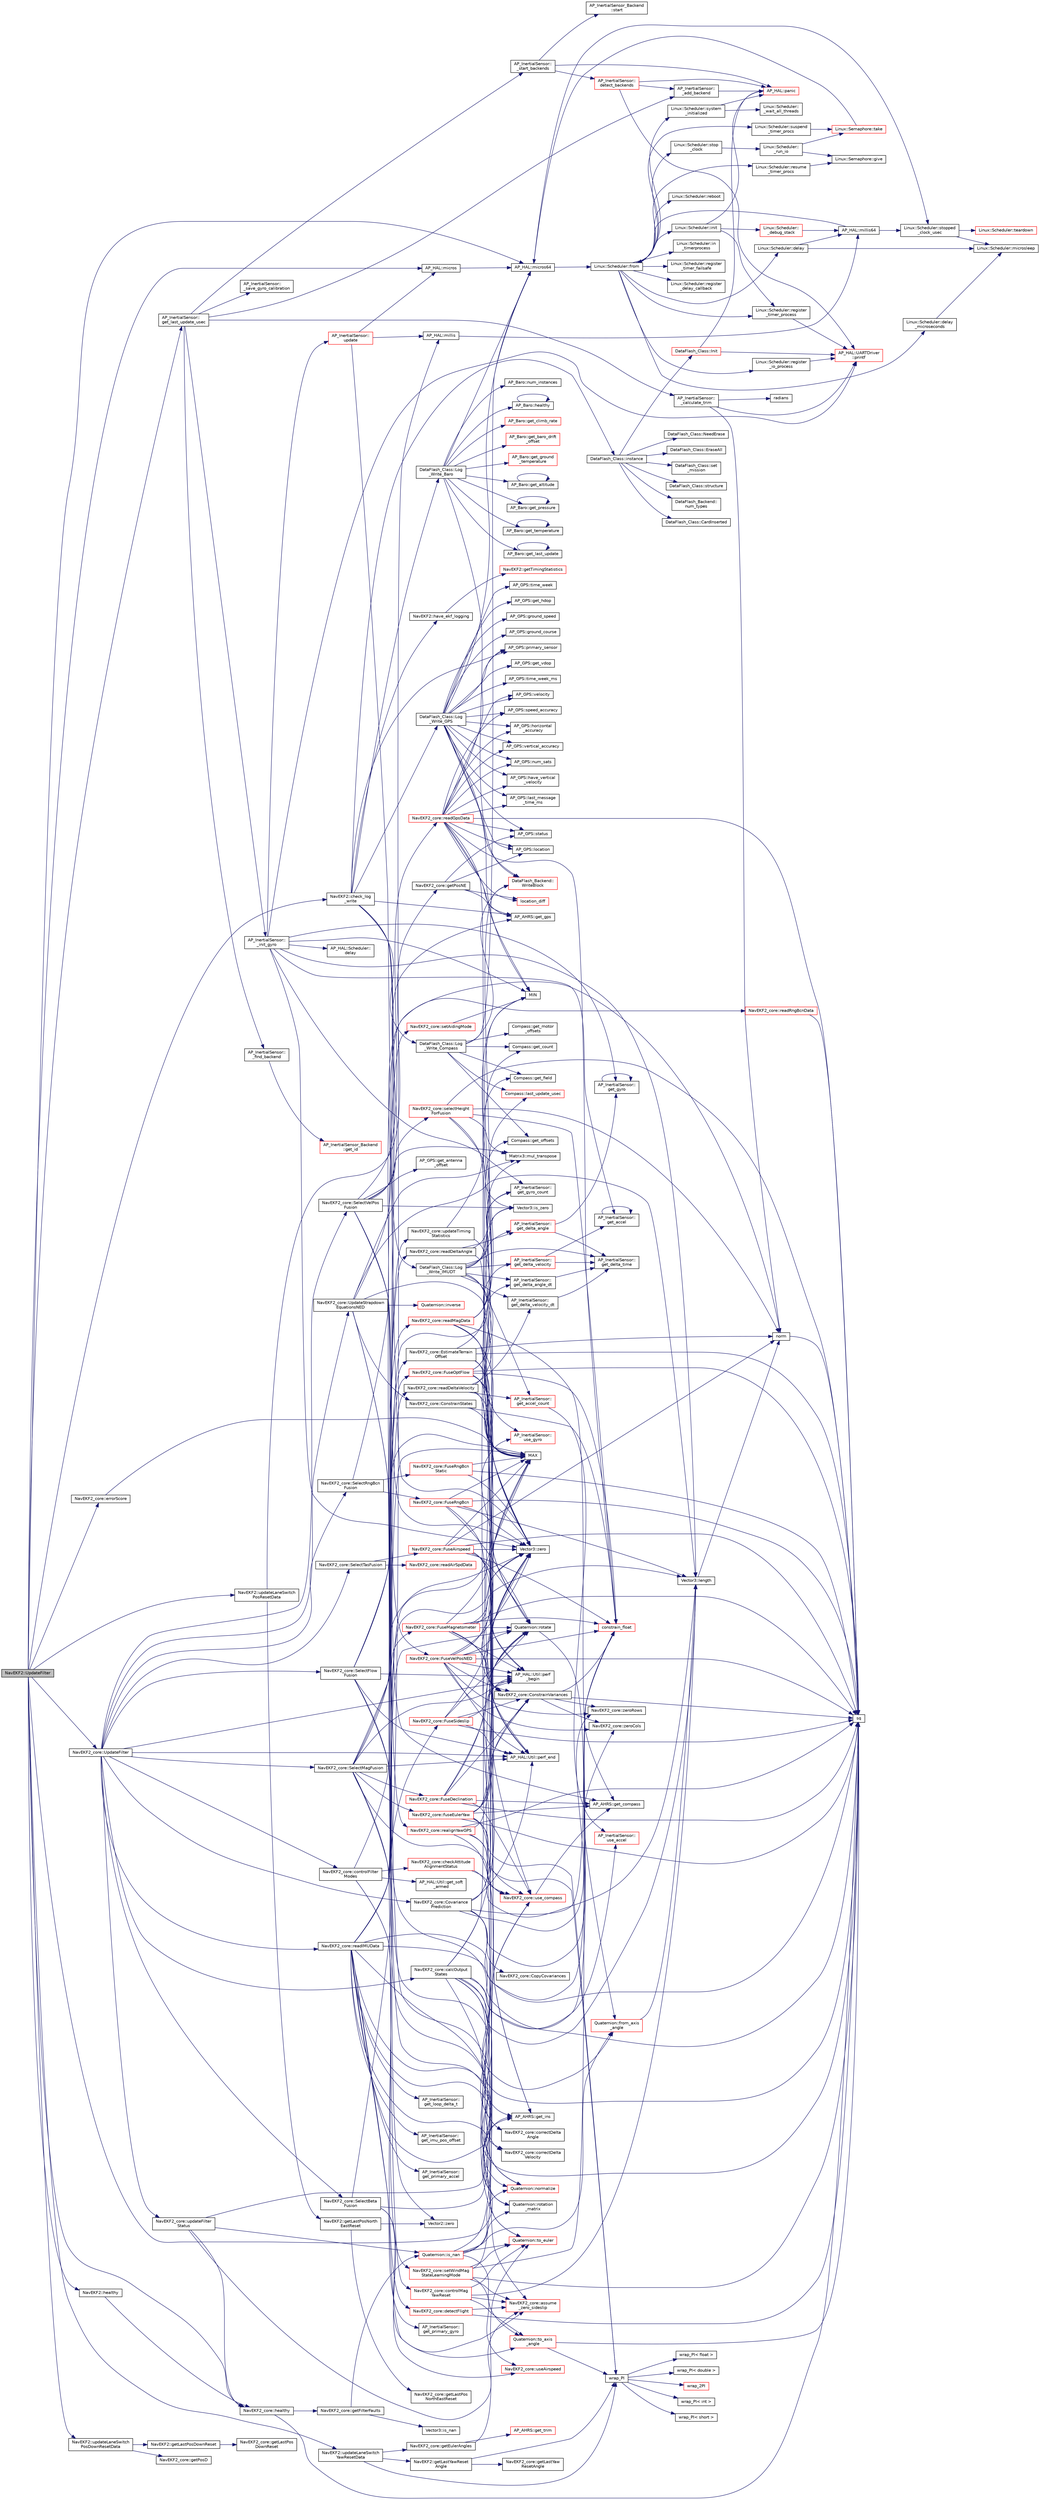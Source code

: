 digraph "NavEKF2::UpdateFilter"
{
 // INTERACTIVE_SVG=YES
  edge [fontname="Helvetica",fontsize="10",labelfontname="Helvetica",labelfontsize="10"];
  node [fontname="Helvetica",fontsize="10",shape=record];
  rankdir="LR";
  Node1 [label="NavEKF2::UpdateFilter",height=0.2,width=0.4,color="black", fillcolor="grey75", style="filled", fontcolor="black"];
  Node1 -> Node2 [color="midnightblue",fontsize="10",style="solid",fontname="Helvetica"];
  Node2 [label="AP_HAL::micros64",height=0.2,width=0.4,color="black", fillcolor="white", style="filled",URL="$namespaceAP__HAL.html#a7aa0ce7625c9680e30ff4a99940907a5"];
  Node2 -> Node3 [color="midnightblue",fontsize="10",style="solid",fontname="Helvetica"];
  Node3 [label="Linux::Scheduler::from",height=0.2,width=0.4,color="black", fillcolor="white", style="filled",URL="$classLinux_1_1Scheduler.html#a53ecaae0fdc72f85bd57c4b0cff93653"];
  Node3 -> Node4 [color="midnightblue",fontsize="10",style="solid",fontname="Helvetica"];
  Node4 [label="Linux::Scheduler::init",height=0.2,width=0.4,color="black", fillcolor="white", style="filled",URL="$classLinux_1_1Scheduler.html#a3d77c332e051c28c83fb07757e7100bd"];
  Node4 -> Node5 [color="midnightblue",fontsize="10",style="solid",fontname="Helvetica"];
  Node5 [label="AP_HAL::panic",height=0.2,width=0.4,color="red", fillcolor="white", style="filled",URL="$namespaceAP__HAL.html#a71832f03d849a0c088f04fc98d3c8143"];
  Node4 -> Node6 [color="midnightblue",fontsize="10",style="solid",fontname="Helvetica"];
  Node6 [label="Linux::Scheduler::register\l_timer_process",height=0.2,width=0.4,color="black", fillcolor="white", style="filled",URL="$classLinux_1_1Scheduler.html#a02a34a123dfebaf360f7010745e1e646"];
  Node6 -> Node7 [color="midnightblue",fontsize="10",style="solid",fontname="Helvetica"];
  Node7 [label="AP_HAL::UARTDriver\l::printf",height=0.2,width=0.4,color="red", fillcolor="white", style="filled",URL="$classAP__HAL_1_1UARTDriver.html#a6ceedc792594e59fc7d80b39a435f027"];
  Node4 -> Node8 [color="midnightblue",fontsize="10",style="solid",fontname="Helvetica"];
  Node8 [label="Linux::Scheduler::\l_debug_stack",height=0.2,width=0.4,color="red", fillcolor="white", style="filled",URL="$classLinux_1_1Scheduler.html#a163eb7b285c95b1b1d036fc61d723910"];
  Node8 -> Node9 [color="midnightblue",fontsize="10",style="solid",fontname="Helvetica"];
  Node9 [label="AP_HAL::millis64",height=0.2,width=0.4,color="black", fillcolor="white", style="filled",URL="$namespaceAP__HAL.html#a59336c5fceaf28a76d1df1581a87a25d"];
  Node9 -> Node3 [color="midnightblue",fontsize="10",style="solid",fontname="Helvetica"];
  Node9 -> Node10 [color="midnightblue",fontsize="10",style="solid",fontname="Helvetica"];
  Node10 [label="Linux::Scheduler::stopped\l_clock_usec",height=0.2,width=0.4,color="black", fillcolor="white", style="filled",URL="$classLinux_1_1Scheduler.html#a682b4c34f330f66db5ab4aa5d96e13f9"];
  Node10 -> Node11 [color="midnightblue",fontsize="10",style="solid",fontname="Helvetica"];
  Node11 [label="Linux::Scheduler::microsleep",height=0.2,width=0.4,color="black", fillcolor="white", style="filled",URL="$classLinux_1_1Scheduler.html#a647872aff158b510c56862f51f951538"];
  Node10 -> Node12 [color="midnightblue",fontsize="10",style="solid",fontname="Helvetica"];
  Node12 [label="Linux::Scheduler::teardown",height=0.2,width=0.4,color="red", fillcolor="white", style="filled",URL="$classLinux_1_1Scheduler.html#ab373a83d818679432520ea881044b2a7"];
  Node3 -> Node13 [color="midnightblue",fontsize="10",style="solid",fontname="Helvetica"];
  Node13 [label="Linux::Scheduler::delay",height=0.2,width=0.4,color="black", fillcolor="white", style="filled",URL="$classLinux_1_1Scheduler.html#a14f3239ecbb9889823b20dc9de655c2f"];
  Node13 -> Node9 [color="midnightblue",fontsize="10",style="solid",fontname="Helvetica"];
  Node13 -> Node11 [color="midnightblue",fontsize="10",style="solid",fontname="Helvetica"];
  Node3 -> Node14 [color="midnightblue",fontsize="10",style="solid",fontname="Helvetica"];
  Node14 [label="Linux::Scheduler::delay\l_microseconds",height=0.2,width=0.4,color="black", fillcolor="white", style="filled",URL="$classLinux_1_1Scheduler.html#a4cffd5bcba0175bf49c7aa75ff3bf09a"];
  Node14 -> Node11 [color="midnightblue",fontsize="10",style="solid",fontname="Helvetica"];
  Node3 -> Node15 [color="midnightblue",fontsize="10",style="solid",fontname="Helvetica"];
  Node15 [label="Linux::Scheduler::register\l_delay_callback",height=0.2,width=0.4,color="black", fillcolor="white", style="filled",URL="$classLinux_1_1Scheduler.html#a5cb50b637d5fd3e5f9220bc23db0fb3f"];
  Node3 -> Node6 [color="midnightblue",fontsize="10",style="solid",fontname="Helvetica"];
  Node3 -> Node16 [color="midnightblue",fontsize="10",style="solid",fontname="Helvetica"];
  Node16 [label="Linux::Scheduler::register\l_io_process",height=0.2,width=0.4,color="black", fillcolor="white", style="filled",URL="$classLinux_1_1Scheduler.html#aa2be97cb8686d72cc322fb38f69a940c"];
  Node16 -> Node7 [color="midnightblue",fontsize="10",style="solid",fontname="Helvetica"];
  Node3 -> Node17 [color="midnightblue",fontsize="10",style="solid",fontname="Helvetica"];
  Node17 [label="Linux::Scheduler::suspend\l_timer_procs",height=0.2,width=0.4,color="black", fillcolor="white", style="filled",URL="$classLinux_1_1Scheduler.html#abba967d02c28cb0b16a7cebbff9bc6d6"];
  Node17 -> Node18 [color="midnightblue",fontsize="10",style="solid",fontname="Helvetica"];
  Node18 [label="Linux::Semaphore::take",height=0.2,width=0.4,color="red", fillcolor="white", style="filled",URL="$classLinux_1_1Semaphore.html#afc4c8706abb7e68aa4001ea372dc614e"];
  Node18 -> Node2 [color="midnightblue",fontsize="10",style="solid",fontname="Helvetica"];
  Node3 -> Node19 [color="midnightblue",fontsize="10",style="solid",fontname="Helvetica"];
  Node19 [label="Linux::Scheduler::resume\l_timer_procs",height=0.2,width=0.4,color="black", fillcolor="white", style="filled",URL="$classLinux_1_1Scheduler.html#aee4e701b92cb4721c4de1bfcdcded70c"];
  Node19 -> Node20 [color="midnightblue",fontsize="10",style="solid",fontname="Helvetica"];
  Node20 [label="Linux::Semaphore::give",height=0.2,width=0.4,color="black", fillcolor="white", style="filled",URL="$classLinux_1_1Semaphore.html#a216f91636f64b57b59d43ef64af91624"];
  Node3 -> Node21 [color="midnightblue",fontsize="10",style="solid",fontname="Helvetica"];
  Node21 [label="Linux::Scheduler::in\l_timerprocess",height=0.2,width=0.4,color="black", fillcolor="white", style="filled",URL="$classLinux_1_1Scheduler.html#af23753e7c6bfa97553db215a64235455"];
  Node3 -> Node22 [color="midnightblue",fontsize="10",style="solid",fontname="Helvetica"];
  Node22 [label="Linux::Scheduler::register\l_timer_failsafe",height=0.2,width=0.4,color="black", fillcolor="white", style="filled",URL="$classLinux_1_1Scheduler.html#ac193459e3575c7a0588fdc72250c2044"];
  Node3 -> Node23 [color="midnightblue",fontsize="10",style="solid",fontname="Helvetica"];
  Node23 [label="Linux::Scheduler::system\l_initialized",height=0.2,width=0.4,color="black", fillcolor="white", style="filled",URL="$classLinux_1_1Scheduler.html#ad6070a7ee637adf5101b1e6b6efbf8f6"];
  Node23 -> Node5 [color="midnightblue",fontsize="10",style="solid",fontname="Helvetica"];
  Node23 -> Node24 [color="midnightblue",fontsize="10",style="solid",fontname="Helvetica"];
  Node24 [label="Linux::Scheduler::\l_wait_all_threads",height=0.2,width=0.4,color="black", fillcolor="white", style="filled",URL="$classLinux_1_1Scheduler.html#ac52c8da3f1f4fd79c50bd64379daf399"];
  Node3 -> Node25 [color="midnightblue",fontsize="10",style="solid",fontname="Helvetica"];
  Node25 [label="Linux::Scheduler::reboot",height=0.2,width=0.4,color="black", fillcolor="white", style="filled",URL="$classLinux_1_1Scheduler.html#ae72cfa66c849ffd882ef518c35c71e69"];
  Node3 -> Node26 [color="midnightblue",fontsize="10",style="solid",fontname="Helvetica"];
  Node26 [label="Linux::Scheduler::stop\l_clock",height=0.2,width=0.4,color="black", fillcolor="white", style="filled",URL="$classLinux_1_1Scheduler.html#a392aebafcdfe9a812e4db4b7a9dcce9c"];
  Node26 -> Node27 [color="midnightblue",fontsize="10",style="solid",fontname="Helvetica"];
  Node27 [label="Linux::Scheduler::\l_run_io",height=0.2,width=0.4,color="black", fillcolor="white", style="filled",URL="$classLinux_1_1Scheduler.html#a70b024d7d0886bf47b46cc3ee310d638"];
  Node27 -> Node18 [color="midnightblue",fontsize="10",style="solid",fontname="Helvetica"];
  Node27 -> Node20 [color="midnightblue",fontsize="10",style="solid",fontname="Helvetica"];
  Node2 -> Node10 [color="midnightblue",fontsize="10",style="solid",fontname="Helvetica"];
  Node1 -> Node28 [color="midnightblue",fontsize="10",style="solid",fontname="Helvetica"];
  Node28 [label="AP_AHRS::get_ins",height=0.2,width=0.4,color="black", fillcolor="white", style="filled",URL="$classAP__AHRS.html#a14398c5d2ae68bbe1c67482a91909ad9"];
  Node1 -> Node29 [color="midnightblue",fontsize="10",style="solid",fontname="Helvetica"];
  Node29 [label="AP_HAL::micros",height=0.2,width=0.4,color="black", fillcolor="white", style="filled",URL="$namespaceAP__HAL.html#a8293355e35887733b1fd151aef08a787"];
  Node29 -> Node2 [color="midnightblue",fontsize="10",style="solid",fontname="Helvetica"];
  Node1 -> Node30 [color="midnightblue",fontsize="10",style="solid",fontname="Helvetica"];
  Node30 [label="AP_InertialSensor::\lget_last_update_usec",height=0.2,width=0.4,color="black", fillcolor="white", style="filled",URL="$classAP__InertialSensor.html#af507f66bb346acb0057a6ca4a3df7156"];
  Node30 -> Node31 [color="midnightblue",fontsize="10",style="solid",fontname="Helvetica"];
  Node31 [label="AP_InertialSensor::\l_add_backend",height=0.2,width=0.4,color="black", fillcolor="white", style="filled",URL="$classAP__InertialSensor.html#a3f4ee8162ce5427946348ca9f5f9dcb7"];
  Node31 -> Node5 [color="midnightblue",fontsize="10",style="solid",fontname="Helvetica"];
  Node30 -> Node32 [color="midnightblue",fontsize="10",style="solid",fontname="Helvetica"];
  Node32 [label="AP_InertialSensor::\l_start_backends",height=0.2,width=0.4,color="black", fillcolor="white", style="filled",URL="$classAP__InertialSensor.html#a9949b7e301b0d7a5f3e59385d2e8d97a"];
  Node32 -> Node33 [color="midnightblue",fontsize="10",style="solid",fontname="Helvetica"];
  Node33 [label="AP_InertialSensor::\ldetect_backends",height=0.2,width=0.4,color="red", fillcolor="white", style="filled",URL="$classAP__InertialSensor.html#a8967734e82a4f472c6d8ddd8db656804"];
  Node33 -> Node31 [color="midnightblue",fontsize="10",style="solid",fontname="Helvetica"];
  Node33 -> Node7 [color="midnightblue",fontsize="10",style="solid",fontname="Helvetica"];
  Node33 -> Node5 [color="midnightblue",fontsize="10",style="solid",fontname="Helvetica"];
  Node32 -> Node34 [color="midnightblue",fontsize="10",style="solid",fontname="Helvetica"];
  Node34 [label="AP_InertialSensor_Backend\l::start",height=0.2,width=0.4,color="black", fillcolor="white", style="filled",URL="$classAP__InertialSensor__Backend.html#a359c6b8d74c13e735210d3602d793215"];
  Node32 -> Node5 [color="midnightblue",fontsize="10",style="solid",fontname="Helvetica"];
  Node30 -> Node35 [color="midnightblue",fontsize="10",style="solid",fontname="Helvetica"];
  Node35 [label="AP_InertialSensor::\l_find_backend",height=0.2,width=0.4,color="black", fillcolor="white", style="filled",URL="$classAP__InertialSensor.html#a3fc473466ffcccef319c4c5e56cd1f9d"];
  Node35 -> Node36 [color="midnightblue",fontsize="10",style="solid",fontname="Helvetica"];
  Node36 [label="AP_InertialSensor_Backend\l::get_id",height=0.2,width=0.4,color="red", fillcolor="white", style="filled",URL="$classAP__InertialSensor__Backend.html#a1dd2f00f7de722d128c9afaf0ae62644"];
  Node30 -> Node37 [color="midnightblue",fontsize="10",style="solid",fontname="Helvetica"];
  Node37 [label="AP_InertialSensor::\l_init_gyro",height=0.2,width=0.4,color="black", fillcolor="white", style="filled",URL="$classAP__InertialSensor.html#a8744303832541bef0025d9698468938c"];
  Node37 -> Node38 [color="midnightblue",fontsize="10",style="solid",fontname="Helvetica"];
  Node38 [label="MIN",height=0.2,width=0.4,color="black", fillcolor="white", style="filled",URL="$AP__Math_8h.html#a6b187a3fa1e9f663e89175e7e8e213d6"];
  Node37 -> Node39 [color="midnightblue",fontsize="10",style="solid",fontname="Helvetica"];
  Node39 [label="AP_InertialSensor::\lget_gyro_count",height=0.2,width=0.4,color="black", fillcolor="white", style="filled",URL="$classAP__InertialSensor.html#aef7fac4fe6ae817ed325f9e35735e94d"];
  Node37 -> Node7 [color="midnightblue",fontsize="10",style="solid",fontname="Helvetica"];
  Node37 -> Node40 [color="midnightblue",fontsize="10",style="solid",fontname="Helvetica"];
  Node40 [label="Vector3::zero",height=0.2,width=0.4,color="black", fillcolor="white", style="filled",URL="$classVector3.html#adf1769d5ee5df2f8585df2f540fa5efe"];
  Node37 -> Node41 [color="midnightblue",fontsize="10",style="solid",fontname="Helvetica"];
  Node41 [label="AP_HAL::Scheduler::\ldelay",height=0.2,width=0.4,color="black", fillcolor="white", style="filled",URL="$classAP__HAL_1_1Scheduler.html#ab3175e2e6223ccfe82f957e41cc12b26"];
  Node37 -> Node42 [color="midnightblue",fontsize="10",style="solid",fontname="Helvetica"];
  Node42 [label="AP_InertialSensor::\lupdate",height=0.2,width=0.4,color="red", fillcolor="white", style="filled",URL="$classAP__InertialSensor.html#a2ab4e9e49af5ae38f38d3818fde2b675"];
  Node42 -> Node40 [color="midnightblue",fontsize="10",style="solid",fontname="Helvetica"];
  Node42 -> Node43 [color="midnightblue",fontsize="10",style="solid",fontname="Helvetica"];
  Node43 [label="AP_HAL::millis",height=0.2,width=0.4,color="black", fillcolor="white", style="filled",URL="$namespaceAP__HAL.html#a77dffbb18891996280308e21316ec186"];
  Node43 -> Node9 [color="midnightblue",fontsize="10",style="solid",fontname="Helvetica"];
  Node42 -> Node29 [color="midnightblue",fontsize="10",style="solid",fontname="Helvetica"];
  Node37 -> Node44 [color="midnightblue",fontsize="10",style="solid",fontname="Helvetica"];
  Node44 [label="AP_InertialSensor::\lget_accel",height=0.2,width=0.4,color="black", fillcolor="white", style="filled",URL="$classAP__InertialSensor.html#a0e468eca65e425f017c8467039900573"];
  Node44 -> Node44 [color="midnightblue",fontsize="10",style="solid",fontname="Helvetica"];
  Node37 -> Node45 [color="midnightblue",fontsize="10",style="solid",fontname="Helvetica"];
  Node45 [label="AP_InertialSensor::\lget_gyro",height=0.2,width=0.4,color="black", fillcolor="white", style="filled",URL="$classAP__InertialSensor.html#a2dfdb20e8bf86d75cf1e03f0b205ad77"];
  Node45 -> Node45 [color="midnightblue",fontsize="10",style="solid",fontname="Helvetica"];
  Node37 -> Node46 [color="midnightblue",fontsize="10",style="solid",fontname="Helvetica"];
  Node46 [label="Vector3::length",height=0.2,width=0.4,color="black", fillcolor="white", style="filled",URL="$classVector3.html#ac1fd5514e368a1e1c2d13f71eda18345"];
  Node46 -> Node47 [color="midnightblue",fontsize="10",style="solid",fontname="Helvetica"];
  Node47 [label="norm",height=0.2,width=0.4,color="black", fillcolor="white", style="filled",URL="$AP__Math_8h.html#adc76d4a5e5c9ae8cb7ab17b55c40d636"];
  Node47 -> Node48 [color="midnightblue",fontsize="10",style="solid",fontname="Helvetica"];
  Node48 [label="sq",height=0.2,width=0.4,color="black", fillcolor="white", style="filled",URL="$AP__Math_8h.html#a0375e3d67fd3911cacee5c3e1408c0f2"];
  Node30 -> Node49 [color="midnightblue",fontsize="10",style="solid",fontname="Helvetica"];
  Node49 [label="AP_InertialSensor::\l_calculate_trim",height=0.2,width=0.4,color="black", fillcolor="white", style="filled",URL="$classAP__InertialSensor.html#ad85a0f7284984ab4bc7b6309ec61003f"];
  Node49 -> Node47 [color="midnightblue",fontsize="10",style="solid",fontname="Helvetica"];
  Node49 -> Node50 [color="midnightblue",fontsize="10",style="solid",fontname="Helvetica"];
  Node50 [label="radians",height=0.2,width=0.4,color="black", fillcolor="white", style="filled",URL="$AP__Math_8h.html#a75b14352ec1c95a8276af9a0813cfdc3"];
  Node49 -> Node7 [color="midnightblue",fontsize="10",style="solid",fontname="Helvetica"];
  Node30 -> Node51 [color="midnightblue",fontsize="10",style="solid",fontname="Helvetica"];
  Node51 [label="AP_InertialSensor::\l_save_gyro_calibration",height=0.2,width=0.4,color="black", fillcolor="white", style="filled",URL="$classAP__InertialSensor.html#aa5bb8e95e3d8044619c673b36815125a"];
  Node1 -> Node52 [color="midnightblue",fontsize="10",style="solid",fontname="Helvetica"];
  Node52 [label="NavEKF2_core::UpdateFilter",height=0.2,width=0.4,color="black", fillcolor="white", style="filled",URL="$classNavEKF2__core.html#a5f5c815cbd5ebba30d731f89f87726c3"];
  Node52 -> Node53 [color="midnightblue",fontsize="10",style="solid",fontname="Helvetica"];
  Node53 [label="AP_HAL::Util::perf\l_begin",height=0.2,width=0.4,color="black", fillcolor="white", style="filled",URL="$classAP__HAL_1_1Util.html#a8ee016bee7e471240be5a2c648015a1d"];
  Node52 -> Node54 [color="midnightblue",fontsize="10",style="solid",fontname="Helvetica"];
  Node54 [label="NavEKF2_core::controlFilter\lModes",height=0.2,width=0.4,color="black", fillcolor="white", style="filled",URL="$classNavEKF2__core.html#a9c41b138c335540f4cc51c4b3fff9b9f"];
  Node54 -> Node55 [color="midnightblue",fontsize="10",style="solid",fontname="Helvetica"];
  Node55 [label="AP_HAL::Util::get_soft\l_armed",height=0.2,width=0.4,color="black", fillcolor="white", style="filled",URL="$classAP__HAL_1_1Util.html#a973ee89f8eee7af3a4d2a3eb700cbf3c"];
  Node54 -> Node56 [color="midnightblue",fontsize="10",style="solid",fontname="Helvetica"];
  Node56 [label="NavEKF2_core::detectFlight",height=0.2,width=0.4,color="red", fillcolor="white", style="filled",URL="$classNavEKF2__core.html#ae898036129cee2440a0a28c625d1e553"];
  Node56 -> Node57 [color="midnightblue",fontsize="10",style="solid",fontname="Helvetica"];
  Node57 [label="NavEKF2_core::assume\l_zero_sideslip",height=0.2,width=0.4,color="red", fillcolor="white", style="filled",URL="$classNavEKF2__core.html#a993eaf726b21e866fe2ae2f9e44c54e1"];
  Node56 -> Node48 [color="midnightblue",fontsize="10",style="solid",fontname="Helvetica"];
  Node54 -> Node58 [color="midnightblue",fontsize="10",style="solid",fontname="Helvetica"];
  Node58 [label="NavEKF2_core::setWindMag\lStateLearningMode",height=0.2,width=0.4,color="red", fillcolor="white", style="filled",URL="$classNavEKF2__core.html#a3685f73d76dd71a9db53c1fbc178dd5b"];
  Node58 -> Node59 [color="midnightblue",fontsize="10",style="solid",fontname="Helvetica"];
  Node59 [label="NavEKF2_core::useAirspeed",height=0.2,width=0.4,color="red", fillcolor="white", style="filled",URL="$classNavEKF2__core.html#ae14a353d293be66d931fbbef0e72358c"];
  Node58 -> Node57 [color="midnightblue",fontsize="10",style="solid",fontname="Helvetica"];
  Node58 -> Node60 [color="midnightblue",fontsize="10",style="solid",fontname="Helvetica"];
  Node60 [label="Quaternion::to_euler",height=0.2,width=0.4,color="red", fillcolor="white", style="filled",URL="$classQuaternion.html#ab3049efa36b211699ca03ea53970f0fd"];
  Node58 -> Node48 [color="midnightblue",fontsize="10",style="solid",fontname="Helvetica"];
  Node58 -> Node61 [color="midnightblue",fontsize="10",style="solid",fontname="Helvetica"];
  Node61 [label="constrain_float",height=0.2,width=0.4,color="red", fillcolor="white", style="filled",URL="$AP__Math_8h.html#ad525609d9dba6ffa556a0fbf08a3f9b4"];
  Node58 -> Node62 [color="midnightblue",fontsize="10",style="solid",fontname="Helvetica"];
  Node62 [label="NavEKF2_core::use_compass",height=0.2,width=0.4,color="red", fillcolor="white", style="filled",URL="$classNavEKF2__core.html#abdf14c70cc51c1c489217763cc387232"];
  Node62 -> Node63 [color="midnightblue",fontsize="10",style="solid",fontname="Helvetica"];
  Node63 [label="AP_AHRS::get_compass",height=0.2,width=0.4,color="black", fillcolor="white", style="filled",URL="$classAP__AHRS.html#adf808841de62499bc8c388fc798d47f1"];
  Node54 -> Node64 [color="midnightblue",fontsize="10",style="solid",fontname="Helvetica"];
  Node64 [label="NavEKF2_core::checkAttitude\lAlignmentStatus",height=0.2,width=0.4,color="red", fillcolor="white", style="filled",URL="$classNavEKF2__core.html#aeae0381fbcdde23ea1a58f929d0aeafb"];
  Node64 -> Node46 [color="midnightblue",fontsize="10",style="solid",fontname="Helvetica"];
  Node64 -> Node62 [color="midnightblue",fontsize="10",style="solid",fontname="Helvetica"];
  Node54 -> Node65 [color="midnightblue",fontsize="10",style="solid",fontname="Helvetica"];
  Node65 [label="NavEKF2_core::setAidingMode",height=0.2,width=0.4,color="red", fillcolor="white", style="filled",URL="$classNavEKF2__core.html#a9bd042974d65cfc6b789959c980281e9"];
  Node65 -> Node38 [color="midnightblue",fontsize="10",style="solid",fontname="Helvetica"];
  Node52 -> Node66 [color="midnightblue",fontsize="10",style="solid",fontname="Helvetica"];
  Node66 [label="NavEKF2_core::readIMUData",height=0.2,width=0.4,color="black", fillcolor="white", style="filled",URL="$classNavEKF2__core.html#a1f2a0ba92a52069437a3d0a192a6e88c"];
  Node66 -> Node28 [color="midnightblue",fontsize="10",style="solid",fontname="Helvetica"];
  Node66 -> Node67 [color="midnightblue",fontsize="10",style="solid",fontname="Helvetica"];
  Node67 [label="AP_InertialSensor::\lget_loop_delta_t",height=0.2,width=0.4,color="black", fillcolor="white", style="filled",URL="$classAP__InertialSensor.html#a2f4bc45cbad98a18a4d74210bf62e9c3"];
  Node66 -> Node43 [color="midnightblue",fontsize="10",style="solid",fontname="Helvetica"];
  Node66 -> Node68 [color="midnightblue",fontsize="10",style="solid",fontname="Helvetica"];
  Node68 [label="AP_InertialSensor::\luse_accel",height=0.2,width=0.4,color="red", fillcolor="white", style="filled",URL="$classAP__InertialSensor.html#a733bdee49ff9e3f1a911874469a1a3ac"];
  Node66 -> Node69 [color="midnightblue",fontsize="10",style="solid",fontname="Helvetica"];
  Node69 [label="NavEKF2_core::readDeltaVelocity",height=0.2,width=0.4,color="black", fillcolor="white", style="filled",URL="$classNavEKF2__core.html#a711d9c1031fb5b0f9f0070b2eca6485a"];
  Node69 -> Node28 [color="midnightblue",fontsize="10",style="solid",fontname="Helvetica"];
  Node69 -> Node70 [color="midnightblue",fontsize="10",style="solid",fontname="Helvetica"];
  Node70 [label="AP_InertialSensor::\lget_accel_count",height=0.2,width=0.4,color="red", fillcolor="white", style="filled",URL="$classAP__InertialSensor.html#ac57331a5046d45016ef900726e1be2fb"];
  Node70 -> Node68 [color="midnightblue",fontsize="10",style="solid",fontname="Helvetica"];
  Node69 -> Node71 [color="midnightblue",fontsize="10",style="solid",fontname="Helvetica"];
  Node71 [label="AP_InertialSensor::\lget_delta_velocity",height=0.2,width=0.4,color="red", fillcolor="white", style="filled",URL="$classAP__InertialSensor.html#ae29959984a5cbda37ebfce599f89ef73"];
  Node71 -> Node44 [color="midnightblue",fontsize="10",style="solid",fontname="Helvetica"];
  Node71 -> Node72 [color="midnightblue",fontsize="10",style="solid",fontname="Helvetica"];
  Node72 [label="AP_InertialSensor::\lget_delta_time",height=0.2,width=0.4,color="black", fillcolor="white", style="filled",URL="$classAP__InertialSensor.html#a7091792f55b39778157617b5e38e6075"];
  Node69 -> Node73 [color="midnightblue",fontsize="10",style="solid",fontname="Helvetica"];
  Node73 [label="MAX",height=0.2,width=0.4,color="black", fillcolor="white", style="filled",URL="$AP__Math_8h.html#a5c0b5c82749ac54970b2699d3c10ee9b"];
  Node69 -> Node74 [color="midnightblue",fontsize="10",style="solid",fontname="Helvetica"];
  Node74 [label="AP_InertialSensor::\lget_delta_velocity_dt",height=0.2,width=0.4,color="black", fillcolor="white", style="filled",URL="$classAP__InertialSensor.html#ad22e8ed9b13a093d5cf3a2a420522b3b"];
  Node74 -> Node72 [color="midnightblue",fontsize="10",style="solid",fontname="Helvetica"];
  Node66 -> Node75 [color="midnightblue",fontsize="10",style="solid",fontname="Helvetica"];
  Node75 [label="AP_InertialSensor::\lget_imu_pos_offset",height=0.2,width=0.4,color="black", fillcolor="white", style="filled",URL="$classAP__InertialSensor.html#adeaa1ba1a5eae5dd36ea12966a7c0d6c"];
  Node66 -> Node76 [color="midnightblue",fontsize="10",style="solid",fontname="Helvetica"];
  Node76 [label="AP_InertialSensor::\lget_primary_accel",height=0.2,width=0.4,color="black", fillcolor="white", style="filled",URL="$classAP__InertialSensor.html#ab7e75af54a874d77240c89c6e5152a99"];
  Node66 -> Node77 [color="midnightblue",fontsize="10",style="solid",fontname="Helvetica"];
  Node77 [label="AP_InertialSensor::\luse_gyro",height=0.2,width=0.4,color="red", fillcolor="white", style="filled",URL="$classAP__InertialSensor.html#a9e282c96973585fd9d22973a751fdf03"];
  Node66 -> Node78 [color="midnightblue",fontsize="10",style="solid",fontname="Helvetica"];
  Node78 [label="NavEKF2_core::readDeltaAngle",height=0.2,width=0.4,color="black", fillcolor="white", style="filled",URL="$classNavEKF2__core.html#afe4c176eb3aacd16e009c49a3d6f3191"];
  Node78 -> Node28 [color="midnightblue",fontsize="10",style="solid",fontname="Helvetica"];
  Node78 -> Node39 [color="midnightblue",fontsize="10",style="solid",fontname="Helvetica"];
  Node78 -> Node79 [color="midnightblue",fontsize="10",style="solid",fontname="Helvetica"];
  Node79 [label="AP_InertialSensor::\lget_delta_angle",height=0.2,width=0.4,color="red", fillcolor="white", style="filled",URL="$classAP__InertialSensor.html#a3be069418436a7fc7a9f87c2b8b34730"];
  Node79 -> Node45 [color="midnightblue",fontsize="10",style="solid",fontname="Helvetica"];
  Node79 -> Node72 [color="midnightblue",fontsize="10",style="solid",fontname="Helvetica"];
  Node66 -> Node80 [color="midnightblue",fontsize="10",style="solid",fontname="Helvetica"];
  Node80 [label="AP_InertialSensor::\lget_primary_gyro",height=0.2,width=0.4,color="black", fillcolor="white", style="filled",URL="$classAP__InertialSensor.html#a7fa04e2f196b27b876d86966f64e1fed"];
  Node66 -> Node73 [color="midnightblue",fontsize="10",style="solid",fontname="Helvetica"];
  Node66 -> Node81 [color="midnightblue",fontsize="10",style="solid",fontname="Helvetica"];
  Node81 [label="AP_InertialSensor::\lget_delta_angle_dt",height=0.2,width=0.4,color="black", fillcolor="white", style="filled",URL="$classAP__InertialSensor.html#aa0f163df261837af5bfe71c3ad0cee6c"];
  Node81 -> Node72 [color="midnightblue",fontsize="10",style="solid",fontname="Helvetica"];
  Node66 -> Node82 [color="midnightblue",fontsize="10",style="solid",fontname="Helvetica"];
  Node82 [label="Quaternion::rotate",height=0.2,width=0.4,color="black", fillcolor="white", style="filled",URL="$classQuaternion.html#aad078c52b4d7e9221963199f0dd075df"];
  Node82 -> Node83 [color="midnightblue",fontsize="10",style="solid",fontname="Helvetica"];
  Node83 [label="Quaternion::from_axis\l_angle",height=0.2,width=0.4,color="red", fillcolor="white", style="filled",URL="$classQuaternion.html#a6c21fe33378aa16a33cba869ba4af5dc"];
  Node83 -> Node46 [color="midnightblue",fontsize="10",style="solid",fontname="Helvetica"];
  Node66 -> Node84 [color="midnightblue",fontsize="10",style="solid",fontname="Helvetica"];
  Node84 [label="Quaternion::normalize",height=0.2,width=0.4,color="red", fillcolor="white", style="filled",URL="$classQuaternion.html#a48e6bafb249c895ed25f29dc9170e11e"];
  Node66 -> Node85 [color="midnightblue",fontsize="10",style="solid",fontname="Helvetica"];
  Node85 [label="Quaternion::rotation\l_matrix",height=0.2,width=0.4,color="black", fillcolor="white", style="filled",URL="$classQuaternion.html#afb7132c9c69a984a40be950a17effeaa"];
  Node66 -> Node86 [color="midnightblue",fontsize="10",style="solid",fontname="Helvetica"];
  Node86 [label="Quaternion::to_axis\l_angle",height=0.2,width=0.4,color="red", fillcolor="white", style="filled",URL="$classQuaternion.html#aa4262462e1c1217fd3bd97b6421dd318"];
  Node86 -> Node48 [color="midnightblue",fontsize="10",style="solid",fontname="Helvetica"];
  Node86 -> Node87 [color="midnightblue",fontsize="10",style="solid",fontname="Helvetica"];
  Node87 [label="wrap_PI",height=0.2,width=0.4,color="black", fillcolor="white", style="filled",URL="$AP__Math_8cpp.html#a21d0562d7b23dd9f04bc30a3611cc577"];
  Node87 -> Node88 [color="midnightblue",fontsize="10",style="solid",fontname="Helvetica"];
  Node88 [label="wrap_2PI",height=0.2,width=0.4,color="red", fillcolor="white", style="filled",URL="$AP__Math_8cpp.html#aa66b7eae8d7e99247c6a2b3d2b5c7b8d"];
  Node87 -> Node89 [color="midnightblue",fontsize="10",style="solid",fontname="Helvetica"];
  Node89 [label="wrap_PI\< int \>",height=0.2,width=0.4,color="black", fillcolor="white", style="filled",URL="$AP__Math_8cpp.html#a044023fcfa899d449f5a219ca7596ca4"];
  Node87 -> Node90 [color="midnightblue",fontsize="10",style="solid",fontname="Helvetica"];
  Node90 [label="wrap_PI\< short \>",height=0.2,width=0.4,color="black", fillcolor="white", style="filled",URL="$AP__Math_8cpp.html#ad0041912c2965b653fa9cf6854e47bc8"];
  Node87 -> Node91 [color="midnightblue",fontsize="10",style="solid",fontname="Helvetica"];
  Node91 [label="wrap_PI\< float \>",height=0.2,width=0.4,color="black", fillcolor="white", style="filled",URL="$AP__Math_8cpp.html#a789e7d40c173a1fab6560d1b61609952"];
  Node87 -> Node92 [color="midnightblue",fontsize="10",style="solid",fontname="Helvetica"];
  Node92 [label="wrap_PI\< double \>",height=0.2,width=0.4,color="black", fillcolor="white", style="filled",URL="$AP__Math_8cpp.html#a66b3a8191d62a34f4d673d5c62d8d1cf"];
  Node66 -> Node61 [color="midnightblue",fontsize="10",style="solid",fontname="Helvetica"];
  Node66 -> Node40 [color="midnightblue",fontsize="10",style="solid",fontname="Helvetica"];
  Node66 -> Node93 [color="midnightblue",fontsize="10",style="solid",fontname="Helvetica"];
  Node93 [label="NavEKF2_core::updateTiming\lStatistics",height=0.2,width=0.4,color="black", fillcolor="white", style="filled",URL="$classNavEKF2__core.html#a4190337c8bcfd10a152f699d9b7d6744"];
  Node93 -> Node73 [color="midnightblue",fontsize="10",style="solid",fontname="Helvetica"];
  Node93 -> Node38 [color="midnightblue",fontsize="10",style="solid",fontname="Helvetica"];
  Node66 -> Node94 [color="midnightblue",fontsize="10",style="solid",fontname="Helvetica"];
  Node94 [label="NavEKF2_core::correctDelta\lAngle",height=0.2,width=0.4,color="black", fillcolor="white", style="filled",URL="$classNavEKF2__core.html#acf1db12c8034683f241a57d6438fb4fc"];
  Node66 -> Node95 [color="midnightblue",fontsize="10",style="solid",fontname="Helvetica"];
  Node95 [label="NavEKF2_core::correctDelta\lVelocity",height=0.2,width=0.4,color="black", fillcolor="white", style="filled",URL="$classNavEKF2__core.html#ab5c79753663b7c81655d1f11e9883dc1"];
  Node52 -> Node96 [color="midnightblue",fontsize="10",style="solid",fontname="Helvetica"];
  Node96 [label="NavEKF2_core::UpdateStrapdown\lEquationsNED",height=0.2,width=0.4,color="black", fillcolor="white", style="filled",URL="$classNavEKF2__core.html#a49184bc857f3d9c1cb07d51f54ca3f68"];
  Node96 -> Node82 [color="midnightblue",fontsize="10",style="solid",fontname="Helvetica"];
  Node96 -> Node84 [color="midnightblue",fontsize="10",style="solid",fontname="Helvetica"];
  Node96 -> Node97 [color="midnightblue",fontsize="10",style="solid",fontname="Helvetica"];
  Node97 [label="Matrix3::mul_transpose",height=0.2,width=0.4,color="black", fillcolor="white", style="filled",URL="$classMatrix3.html#a3705734aec6b67d729011cd792d7398a"];
  Node96 -> Node98 [color="midnightblue",fontsize="10",style="solid",fontname="Helvetica"];
  Node98 [label="Quaternion::inverse",height=0.2,width=0.4,color="red", fillcolor="white", style="filled",URL="$classQuaternion.html#a0df66e20ea437eb346f8852690ede6a9"];
  Node96 -> Node85 [color="midnightblue",fontsize="10",style="solid",fontname="Helvetica"];
  Node96 -> Node46 [color="midnightblue",fontsize="10",style="solid",fontname="Helvetica"];
  Node96 -> Node47 [color="midnightblue",fontsize="10",style="solid",fontname="Helvetica"];
  Node96 -> Node99 [color="midnightblue",fontsize="10",style="solid",fontname="Helvetica"];
  Node99 [label="NavEKF2_core::ConstrainStates",height=0.2,width=0.4,color="black", fillcolor="white", style="filled",URL="$classNavEKF2__core.html#aad4ed2734e815393b01f13c4cdca85fa"];
  Node99 -> Node61 [color="midnightblue",fontsize="10",style="solid",fontname="Helvetica"];
  Node99 -> Node73 [color="midnightblue",fontsize="10",style="solid",fontname="Helvetica"];
  Node52 -> Node100 [color="midnightblue",fontsize="10",style="solid",fontname="Helvetica"];
  Node100 [label="NavEKF2_core::Covariance\lPrediction",height=0.2,width=0.4,color="black", fillcolor="white", style="filled",URL="$classNavEKF2__core.html#ada033a93ea2fa56b1063cffde265a90e"];
  Node100 -> Node53 [color="midnightblue",fontsize="10",style="solid",fontname="Helvetica"];
  Node100 -> Node61 [color="midnightblue",fontsize="10",style="solid",fontname="Helvetica"];
  Node100 -> Node48 [color="midnightblue",fontsize="10",style="solid",fontname="Helvetica"];
  Node100 -> Node101 [color="midnightblue",fontsize="10",style="solid",fontname="Helvetica"];
  Node101 [label="NavEKF2_core::zeroRows",height=0.2,width=0.4,color="black", fillcolor="white", style="filled",URL="$classNavEKF2__core.html#a42ca3d8e52811f1a3460eb1963c78f05"];
  Node100 -> Node102 [color="midnightblue",fontsize="10",style="solid",fontname="Helvetica"];
  Node102 [label="NavEKF2_core::zeroCols",height=0.2,width=0.4,color="black", fillcolor="white", style="filled",URL="$classNavEKF2__core.html#a20dd1484149045a51fccc508f22dac6f"];
  Node100 -> Node103 [color="midnightblue",fontsize="10",style="solid",fontname="Helvetica"];
  Node103 [label="NavEKF2_core::CopyCovariances",height=0.2,width=0.4,color="black", fillcolor="white", style="filled",URL="$classNavEKF2__core.html#a33d235a9fe32368717d1854ab29be112"];
  Node100 -> Node104 [color="midnightblue",fontsize="10",style="solid",fontname="Helvetica"];
  Node104 [label="NavEKF2_core::ConstrainVariances",height=0.2,width=0.4,color="black", fillcolor="white", style="filled",URL="$classNavEKF2__core.html#ab07397c04c028fd31358baeadc2f22e4"];
  Node104 -> Node61 [color="midnightblue",fontsize="10",style="solid",fontname="Helvetica"];
  Node104 -> Node48 [color="midnightblue",fontsize="10",style="solid",fontname="Helvetica"];
  Node104 -> Node101 [color="midnightblue",fontsize="10",style="solid",fontname="Helvetica"];
  Node104 -> Node102 [color="midnightblue",fontsize="10",style="solid",fontname="Helvetica"];
  Node100 -> Node105 [color="midnightblue",fontsize="10",style="solid",fontname="Helvetica"];
  Node105 [label="AP_HAL::Util::perf_end",height=0.2,width=0.4,color="black", fillcolor="white", style="filled",URL="$classAP__HAL_1_1Util.html#a831bf144a4d14d413bd1c98b96dc35cb"];
  Node52 -> Node106 [color="midnightblue",fontsize="10",style="solid",fontname="Helvetica"];
  Node106 [label="NavEKF2_core::SelectMagFusion",height=0.2,width=0.4,color="black", fillcolor="white", style="filled",URL="$classNavEKF2__core.html#aa0f6cd840e93e0233f056c88ce45ef85"];
  Node106 -> Node53 [color="midnightblue",fontsize="10",style="solid",fontname="Helvetica"];
  Node106 -> Node107 [color="midnightblue",fontsize="10",style="solid",fontname="Helvetica"];
  Node107 [label="NavEKF2_core::readMagData",height=0.2,width=0.4,color="red", fillcolor="white", style="filled",URL="$classNavEKF2__core.html#abf6ac301297f486d9690d97c7a19dad8"];
  Node107 -> Node63 [color="midnightblue",fontsize="10",style="solid",fontname="Helvetica"];
  Node107 -> Node108 [color="midnightblue",fontsize="10",style="solid",fontname="Helvetica"];
  Node108 [label="Compass::get_count",height=0.2,width=0.4,color="black", fillcolor="white", style="filled",URL="$classCompass.html#a7bc9b45433e47cbd2632578388882135"];
  Node107 -> Node57 [color="midnightblue",fontsize="10",style="solid",fontname="Helvetica"];
  Node107 -> Node62 [color="midnightblue",fontsize="10",style="solid",fontname="Helvetica"];
  Node107 -> Node109 [color="midnightblue",fontsize="10",style="solid",fontname="Helvetica"];
  Node109 [label="Compass::last_update_usec",height=0.2,width=0.4,color="red", fillcolor="white", style="filled",URL="$classCompass.html#a9600516e0dbde9186d3b14b3457af013"];
  Node107 -> Node40 [color="midnightblue",fontsize="10",style="solid",fontname="Helvetica"];
  Node107 -> Node110 [color="midnightblue",fontsize="10",style="solid",fontname="Helvetica"];
  Node110 [label="Compass::get_offsets",height=0.2,width=0.4,color="black", fillcolor="white", style="filled",URL="$classCompass.html#a6ef45f63ac177793bf38270cef8228cb"];
  Node107 -> Node111 [color="midnightblue",fontsize="10",style="solid",fontname="Helvetica"];
  Node111 [label="Compass::get_field",height=0.2,width=0.4,color="black", fillcolor="white", style="filled",URL="$classCompass.html#aa1f44c7920bbd147fa2e58bfedd3c4bb",tooltip="Return the current field as a Vector3f in milligauss. "];
  Node106 -> Node62 [color="midnightblue",fontsize="10",style="solid",fontname="Helvetica"];
  Node106 -> Node112 [color="midnightblue",fontsize="10",style="solid",fontname="Helvetica"];
  Node112 [label="NavEKF2_core::controlMag\lYawReset",height=0.2,width=0.4,color="red", fillcolor="white", style="filled",URL="$classNavEKF2__core.html#a3989e564224adfa26b0e32a5a03aca10"];
  Node112 -> Node57 [color="midnightblue",fontsize="10",style="solid",fontname="Helvetica"];
  Node112 -> Node86 [color="midnightblue",fontsize="10",style="solid",fontname="Helvetica"];
  Node112 -> Node46 [color="midnightblue",fontsize="10",style="solid",fontname="Helvetica"];
  Node112 -> Node60 [color="midnightblue",fontsize="10",style="solid",fontname="Helvetica"];
  Node106 -> Node113 [color="midnightblue",fontsize="10",style="solid",fontname="Helvetica"];
  Node113 [label="NavEKF2_core::fuseEulerYaw",height=0.2,width=0.4,color="red", fillcolor="white", style="filled",URL="$classNavEKF2__core.html#a287480377dbd133d4ac1c0bc9606a7f0"];
  Node113 -> Node48 [color="midnightblue",fontsize="10",style="solid",fontname="Helvetica"];
  Node113 -> Node60 [color="midnightblue",fontsize="10",style="solid",fontname="Helvetica"];
  Node113 -> Node62 [color="midnightblue",fontsize="10",style="solid",fontname="Helvetica"];
  Node113 -> Node87 [color="midnightblue",fontsize="10",style="solid",fontname="Helvetica"];
  Node113 -> Node63 [color="midnightblue",fontsize="10",style="solid",fontname="Helvetica"];
  Node113 -> Node73 [color="midnightblue",fontsize="10",style="solid",fontname="Helvetica"];
  Node113 -> Node104 [color="midnightblue",fontsize="10",style="solid",fontname="Helvetica"];
  Node113 -> Node40 [color="midnightblue",fontsize="10",style="solid",fontname="Helvetica"];
  Node113 -> Node82 [color="midnightblue",fontsize="10",style="solid",fontname="Helvetica"];
  Node106 -> Node40 [color="midnightblue",fontsize="10",style="solid",fontname="Helvetica"];
  Node106 -> Node114 [color="midnightblue",fontsize="10",style="solid",fontname="Helvetica"];
  Node114 [label="NavEKF2_core::FuseDeclination",height=0.2,width=0.4,color="red", fillcolor="white", style="filled",URL="$classNavEKF2__core.html#a417fbe4085cdbc0335e9dbad6a0b4a9c"];
  Node114 -> Node48 [color="midnightblue",fontsize="10",style="solid",fontname="Helvetica"];
  Node114 -> Node62 [color="midnightblue",fontsize="10",style="solid",fontname="Helvetica"];
  Node114 -> Node63 [color="midnightblue",fontsize="10",style="solid",fontname="Helvetica"];
  Node114 -> Node104 [color="midnightblue",fontsize="10",style="solid",fontname="Helvetica"];
  Node114 -> Node40 [color="midnightblue",fontsize="10",style="solid",fontname="Helvetica"];
  Node114 -> Node82 [color="midnightblue",fontsize="10",style="solid",fontname="Helvetica"];
  Node106 -> Node115 [color="midnightblue",fontsize="10",style="solid",fontname="Helvetica"];
  Node115 [label="NavEKF2_core::FuseMagnetometer",height=0.2,width=0.4,color="red", fillcolor="white", style="filled",URL="$classNavEKF2__core.html#ad60cf70acfb8e6fa4fb6fca254bf79f5"];
  Node115 -> Node53 [color="midnightblue",fontsize="10",style="solid",fontname="Helvetica"];
  Node115 -> Node105 [color="midnightblue",fontsize="10",style="solid",fontname="Helvetica"];
  Node115 -> Node48 [color="midnightblue",fontsize="10",style="solid",fontname="Helvetica"];
  Node115 -> Node61 [color="midnightblue",fontsize="10",style="solid",fontname="Helvetica"];
  Node115 -> Node46 [color="midnightblue",fontsize="10",style="solid",fontname="Helvetica"];
  Node115 -> Node73 [color="midnightblue",fontsize="10",style="solid",fontname="Helvetica"];
  Node115 -> Node104 [color="midnightblue",fontsize="10",style="solid",fontname="Helvetica"];
  Node115 -> Node40 [color="midnightblue",fontsize="10",style="solid",fontname="Helvetica"];
  Node115 -> Node82 [color="midnightblue",fontsize="10",style="solid",fontname="Helvetica"];
  Node106 -> Node105 [color="midnightblue",fontsize="10",style="solid",fontname="Helvetica"];
  Node106 -> Node48 [color="midnightblue",fontsize="10",style="solid",fontname="Helvetica"];
  Node52 -> Node116 [color="midnightblue",fontsize="10",style="solid",fontname="Helvetica"];
  Node116 [label="NavEKF2_core::SelectVelPos\lFusion",height=0.2,width=0.4,color="black", fillcolor="white", style="filled",URL="$classNavEKF2__core.html#aff31047fa71772bca7ce574617ede0f6"];
  Node116 -> Node117 [color="midnightblue",fontsize="10",style="solid",fontname="Helvetica"];
  Node117 [label="NavEKF2_core::readGpsData",height=0.2,width=0.4,color="red", fillcolor="white", style="filled",URL="$classNavEKF2__core.html#ae325dba2deac733f1de41c5e7ee4f707"];
  Node117 -> Node118 [color="midnightblue",fontsize="10",style="solid",fontname="Helvetica"];
  Node118 [label="AP_AHRS::get_gps",height=0.2,width=0.4,color="black", fillcolor="white", style="filled",URL="$classAP__AHRS.html#a3316284b2bf12b8db1b4a39539799efc"];
  Node117 -> Node119 [color="midnightblue",fontsize="10",style="solid",fontname="Helvetica"];
  Node119 [label="AP_GPS::last_message\l_time_ms",height=0.2,width=0.4,color="black", fillcolor="white", style="filled",URL="$classAP__GPS.html#af701b15d8f8f1050e4acab57a867cf4b"];
  Node117 -> Node120 [color="midnightblue",fontsize="10",style="solid",fontname="Helvetica"];
  Node120 [label="AP_GPS::status",height=0.2,width=0.4,color="black", fillcolor="white", style="filled",URL="$classAP__GPS.html#a9093c8cf1d5a78ccd8677229bb314d37",tooltip="Query GPS status. "];
  Node117 -> Node73 [color="midnightblue",fontsize="10",style="solid",fontname="Helvetica"];
  Node117 -> Node121 [color="midnightblue",fontsize="10",style="solid",fontname="Helvetica"];
  Node121 [label="AP_GPS::primary_sensor",height=0.2,width=0.4,color="black", fillcolor="white", style="filled",URL="$classAP__GPS.html#a8881e12793759a81dc52755a76d0cc98"];
  Node117 -> Node122 [color="midnightblue",fontsize="10",style="solid",fontname="Helvetica"];
  Node122 [label="AP_GPS::velocity",height=0.2,width=0.4,color="black", fillcolor="white", style="filled",URL="$classAP__GPS.html#a8b36acdc5098b3f77e28ec640b438fbd"];
  Node117 -> Node61 [color="midnightblue",fontsize="10",style="solid",fontname="Helvetica"];
  Node117 -> Node123 [color="midnightblue",fontsize="10",style="solid",fontname="Helvetica"];
  Node123 [label="AP_GPS::speed_accuracy",height=0.2,width=0.4,color="black", fillcolor="white", style="filled",URL="$classAP__GPS.html#ae23d76fc05fafc83e57d0c6a620b1567"];
  Node117 -> Node38 [color="midnightblue",fontsize="10",style="solid",fontname="Helvetica"];
  Node117 -> Node124 [color="midnightblue",fontsize="10",style="solid",fontname="Helvetica"];
  Node124 [label="AP_GPS::horizontal\l_accuracy",height=0.2,width=0.4,color="black", fillcolor="white", style="filled",URL="$classAP__GPS.html#ab9667a2efe22a330232d6ba425c78364"];
  Node117 -> Node125 [color="midnightblue",fontsize="10",style="solid",fontname="Helvetica"];
  Node125 [label="AP_GPS::vertical_accuracy",height=0.2,width=0.4,color="black", fillcolor="white", style="filled",URL="$classAP__GPS.html#a8e6e1403d3e5d9856683739295a6b84f"];
  Node117 -> Node126 [color="midnightblue",fontsize="10",style="solid",fontname="Helvetica"];
  Node126 [label="AP_GPS::num_sats",height=0.2,width=0.4,color="black", fillcolor="white", style="filled",URL="$classAP__GPS.html#af74c8da8ab7394a33b0f0e64582d8648"];
  Node117 -> Node127 [color="midnightblue",fontsize="10",style="solid",fontname="Helvetica"];
  Node127 [label="AP_GPS::have_vertical\l_velocity",height=0.2,width=0.4,color="black", fillcolor="white", style="filled",URL="$classAP__GPS.html#ac7d2e0692095207a6ff19072dcac9ef6"];
  Node117 -> Node128 [color="midnightblue",fontsize="10",style="solid",fontname="Helvetica"];
  Node128 [label="AP_GPS::location",height=0.2,width=0.4,color="black", fillcolor="white", style="filled",URL="$classAP__GPS.html#a2ca8a9bad47faad1baeb09e124979022"];
  Node117 -> Node48 [color="midnightblue",fontsize="10",style="solid",fontname="Helvetica"];
  Node117 -> Node129 [color="midnightblue",fontsize="10",style="solid",fontname="Helvetica"];
  Node129 [label="location_diff",height=0.2,width=0.4,color="red", fillcolor="white", style="filled",URL="$location_8cpp.html#a527b26472ed6f2e0c141e109a0722a0a"];
  Node116 -> Node118 [color="midnightblue",fontsize="10",style="solid",fontname="Helvetica"];
  Node116 -> Node130 [color="midnightblue",fontsize="10",style="solid",fontname="Helvetica"];
  Node130 [label="AP_GPS::get_antenna\l_offset",height=0.2,width=0.4,color="black", fillcolor="white", style="filled",URL="$classAP__GPS.html#a9e04698bdd84ea31a5c9e50ca4aacaf8"];
  Node116 -> Node131 [color="midnightblue",fontsize="10",style="solid",fontname="Helvetica"];
  Node131 [label="Vector3::is_zero",height=0.2,width=0.4,color="black", fillcolor="white", style="filled",URL="$classVector3.html#a0a3015b68acc33e5ca34bbe122d7fc66"];
  Node116 -> Node97 [color="midnightblue",fontsize="10",style="solid",fontname="Helvetica"];
  Node116 -> Node132 [color="midnightblue",fontsize="10",style="solid",fontname="Helvetica"];
  Node132 [label="NavEKF2_core::realignYawGPS",height=0.2,width=0.4,color="red", fillcolor="white", style="filled",URL="$classNavEKF2__core.html#aed15cb967c48ddec08676da95e7af668"];
  Node132 -> Node48 [color="midnightblue",fontsize="10",style="solid",fontname="Helvetica"];
  Node132 -> Node60 [color="midnightblue",fontsize="10",style="solid",fontname="Helvetica"];
  Node132 -> Node73 [color="midnightblue",fontsize="10",style="solid",fontname="Helvetica"];
  Node132 -> Node87 [color="midnightblue",fontsize="10",style="solid",fontname="Helvetica"];
  Node132 -> Node62 [color="midnightblue",fontsize="10",style="solid",fontname="Helvetica"];
  Node116 -> Node133 [color="midnightblue",fontsize="10",style="solid",fontname="Helvetica"];
  Node133 [label="NavEKF2_core::selectHeight\lForFusion",height=0.2,width=0.4,color="red", fillcolor="white", style="filled",URL="$classNavEKF2__core.html#a862c5f00d982bd111047bd3a90d537fd"];
  Node133 -> Node131 [color="midnightblue",fontsize="10",style="solid",fontname="Helvetica"];
  Node133 -> Node97 [color="midnightblue",fontsize="10",style="solid",fontname="Helvetica"];
  Node133 -> Node47 [color="midnightblue",fontsize="10",style="solid",fontname="Helvetica"];
  Node133 -> Node73 [color="midnightblue",fontsize="10",style="solid",fontname="Helvetica"];
  Node133 -> Node61 [color="midnightblue",fontsize="10",style="solid",fontname="Helvetica"];
  Node133 -> Node48 [color="midnightblue",fontsize="10",style="solid",fontname="Helvetica"];
  Node116 -> Node40 [color="midnightblue",fontsize="10",style="solid",fontname="Helvetica"];
  Node116 -> Node134 [color="midnightblue",fontsize="10",style="solid",fontname="Helvetica"];
  Node134 [label="NavEKF2_core::FuseVelPosNED",height=0.2,width=0.4,color="red", fillcolor="white", style="filled",URL="$classNavEKF2__core.html#a34f319c84f2ad95c99d96274b43cb2c5"];
  Node134 -> Node53 [color="midnightblue",fontsize="10",style="solid",fontname="Helvetica"];
  Node134 -> Node48 [color="midnightblue",fontsize="10",style="solid",fontname="Helvetica"];
  Node134 -> Node61 [color="midnightblue",fontsize="10",style="solid",fontname="Helvetica"];
  Node134 -> Node73 [color="midnightblue",fontsize="10",style="solid",fontname="Helvetica"];
  Node134 -> Node101 [color="midnightblue",fontsize="10",style="solid",fontname="Helvetica"];
  Node134 -> Node102 [color="midnightblue",fontsize="10",style="solid",fontname="Helvetica"];
  Node134 -> Node40 [color="midnightblue",fontsize="10",style="solid",fontname="Helvetica"];
  Node134 -> Node104 [color="midnightblue",fontsize="10",style="solid",fontname="Helvetica"];
  Node134 -> Node82 [color="midnightblue",fontsize="10",style="solid",fontname="Helvetica"];
  Node134 -> Node105 [color="midnightblue",fontsize="10",style="solid",fontname="Helvetica"];
  Node52 -> Node135 [color="midnightblue",fontsize="10",style="solid",fontname="Helvetica"];
  Node135 [label="NavEKF2_core::SelectRngBcn\lFusion",height=0.2,width=0.4,color="black", fillcolor="white", style="filled",URL="$classNavEKF2__core.html#ab6291637de5b93082bf301d0ca8f50a7"];
  Node135 -> Node136 [color="midnightblue",fontsize="10",style="solid",fontname="Helvetica"];
  Node136 [label="NavEKF2_core::readRngBcnData",height=0.2,width=0.4,color="red", fillcolor="white", style="filled",URL="$classNavEKF2__core.html#a920ee7822a1502f67dd48833071ab6dc"];
  Node136 -> Node48 [color="midnightblue",fontsize="10",style="solid",fontname="Helvetica"];
  Node135 -> Node137 [color="midnightblue",fontsize="10",style="solid",fontname="Helvetica"];
  Node137 [label="NavEKF2_core::FuseRngBcn",height=0.2,width=0.4,color="red", fillcolor="white", style="filled",URL="$classNavEKF2__core.html#a1b35855cbe76dcb672858b2b54cc696c"];
  Node137 -> Node48 [color="midnightblue",fontsize="10",style="solid",fontname="Helvetica"];
  Node137 -> Node73 [color="midnightblue",fontsize="10",style="solid",fontname="Helvetica"];
  Node137 -> Node46 [color="midnightblue",fontsize="10",style="solid",fontname="Helvetica"];
  Node137 -> Node104 [color="midnightblue",fontsize="10",style="solid",fontname="Helvetica"];
  Node137 -> Node40 [color="midnightblue",fontsize="10",style="solid",fontname="Helvetica"];
  Node137 -> Node82 [color="midnightblue",fontsize="10",style="solid",fontname="Helvetica"];
  Node135 -> Node138 [color="midnightblue",fontsize="10",style="solid",fontname="Helvetica"];
  Node138 [label="NavEKF2_core::FuseRngBcn\lStatic",height=0.2,width=0.4,color="red", fillcolor="white", style="filled",URL="$classNavEKF2__core.html#a6bdb3a787ab996f6a6dd91093c49ad6f"];
  Node138 -> Node48 [color="midnightblue",fontsize="10",style="solid",fontname="Helvetica"];
  Node138 -> Node73 [color="midnightblue",fontsize="10",style="solid",fontname="Helvetica"];
  Node138 -> Node40 [color="midnightblue",fontsize="10",style="solid",fontname="Helvetica"];
  Node52 -> Node139 [color="midnightblue",fontsize="10",style="solid",fontname="Helvetica"];
  Node139 [label="NavEKF2_core::SelectFlow\lFusion",height=0.2,width=0.4,color="black", fillcolor="white", style="filled",URL="$classNavEKF2__core.html#ab00f4520acc09b20a141c9a22bd73830"];
  Node139 -> Node53 [color="midnightblue",fontsize="10",style="solid",fontname="Helvetica"];
  Node139 -> Node140 [color="midnightblue",fontsize="10",style="solid",fontname="Helvetica"];
  Node140 [label="Vector2::zero",height=0.2,width=0.4,color="black", fillcolor="white", style="filled",URL="$structVector2.html#a6b537328ae913e3e7267b539e7a4af92"];
  Node139 -> Node141 [color="midnightblue",fontsize="10",style="solid",fontname="Helvetica"];
  Node141 [label="NavEKF2_core::EstimateTerrain\lOffset",height=0.2,width=0.4,color="black", fillcolor="white", style="filled",URL="$classNavEKF2__core.html#ae782dc2e1b9164d0c8e782f26b560e4f"];
  Node141 -> Node53 [color="midnightblue",fontsize="10",style="solid",fontname="Helvetica"];
  Node141 -> Node73 [color="midnightblue",fontsize="10",style="solid",fontname="Helvetica"];
  Node141 -> Node48 [color="midnightblue",fontsize="10",style="solid",fontname="Helvetica"];
  Node141 -> Node38 [color="midnightblue",fontsize="10",style="solid",fontname="Helvetica"];
  Node141 -> Node47 [color="midnightblue",fontsize="10",style="solid",fontname="Helvetica"];
  Node141 -> Node105 [color="midnightblue",fontsize="10",style="solid",fontname="Helvetica"];
  Node139 -> Node48 [color="midnightblue",fontsize="10",style="solid",fontname="Helvetica"];
  Node139 -> Node73 [color="midnightblue",fontsize="10",style="solid",fontname="Helvetica"];
  Node139 -> Node142 [color="midnightblue",fontsize="10",style="solid",fontname="Helvetica"];
  Node142 [label="NavEKF2_core::FuseOptFlow",height=0.2,width=0.4,color="red", fillcolor="white", style="filled",URL="$classNavEKF2__core.html#a72512e90d873456fdfdaa7ad3dd8f9bd"];
  Node142 -> Node73 [color="midnightblue",fontsize="10",style="solid",fontname="Helvetica"];
  Node142 -> Node48 [color="midnightblue",fontsize="10",style="solid",fontname="Helvetica"];
  Node142 -> Node61 [color="midnightblue",fontsize="10",style="solid",fontname="Helvetica"];
  Node142 -> Node131 [color="midnightblue",fontsize="10",style="solid",fontname="Helvetica"];
  Node142 -> Node97 [color="midnightblue",fontsize="10",style="solid",fontname="Helvetica"];
  Node142 -> Node104 [color="midnightblue",fontsize="10",style="solid",fontname="Helvetica"];
  Node142 -> Node40 [color="midnightblue",fontsize="10",style="solid",fontname="Helvetica"];
  Node142 -> Node82 [color="midnightblue",fontsize="10",style="solid",fontname="Helvetica"];
  Node139 -> Node105 [color="midnightblue",fontsize="10",style="solid",fontname="Helvetica"];
  Node52 -> Node143 [color="midnightblue",fontsize="10",style="solid",fontname="Helvetica"];
  Node143 [label="NavEKF2_core::SelectTasFusion",height=0.2,width=0.4,color="black", fillcolor="white", style="filled",URL="$classNavEKF2__core.html#a387322a0a89407c6293e92dd5d174e12"];
  Node143 -> Node144 [color="midnightblue",fontsize="10",style="solid",fontname="Helvetica"];
  Node144 [label="NavEKF2_core::readAirSpdData",height=0.2,width=0.4,color="red", fillcolor="white", style="filled",URL="$classNavEKF2__core.html#abcfe3d0d4e6a148df1272d14541c5be1"];
  Node143 -> Node145 [color="midnightblue",fontsize="10",style="solid",fontname="Helvetica"];
  Node145 [label="NavEKF2_core::FuseAirspeed",height=0.2,width=0.4,color="red", fillcolor="white", style="filled",URL="$classNavEKF2__core.html#abfa40c72d31a1a95e525ff1a225538ed"];
  Node145 -> Node53 [color="midnightblue",fontsize="10",style="solid",fontname="Helvetica"];
  Node145 -> Node48 [color="midnightblue",fontsize="10",style="solid",fontname="Helvetica"];
  Node145 -> Node61 [color="midnightblue",fontsize="10",style="solid",fontname="Helvetica"];
  Node145 -> Node47 [color="midnightblue",fontsize="10",style="solid",fontname="Helvetica"];
  Node145 -> Node73 [color="midnightblue",fontsize="10",style="solid",fontname="Helvetica"];
  Node145 -> Node40 [color="midnightblue",fontsize="10",style="solid",fontname="Helvetica"];
  Node145 -> Node82 [color="midnightblue",fontsize="10",style="solid",fontname="Helvetica"];
  Node145 -> Node104 [color="midnightblue",fontsize="10",style="solid",fontname="Helvetica"];
  Node145 -> Node105 [color="midnightblue",fontsize="10",style="solid",fontname="Helvetica"];
  Node52 -> Node146 [color="midnightblue",fontsize="10",style="solid",fontname="Helvetica"];
  Node146 [label="NavEKF2_core::SelectBeta\lFusion",height=0.2,width=0.4,color="black", fillcolor="white", style="filled",URL="$classNavEKF2__core.html#ab9da9e275a98ea743e617d2b906bcc74"];
  Node146 -> Node62 [color="midnightblue",fontsize="10",style="solid",fontname="Helvetica"];
  Node146 -> Node59 [color="midnightblue",fontsize="10",style="solid",fontname="Helvetica"];
  Node146 -> Node57 [color="midnightblue",fontsize="10",style="solid",fontname="Helvetica"];
  Node146 -> Node147 [color="midnightblue",fontsize="10",style="solid",fontname="Helvetica"];
  Node147 [label="NavEKF2_core::FuseSideslip",height=0.2,width=0.4,color="red", fillcolor="white", style="filled",URL="$classNavEKF2__core.html#a6093442cf5695dfe66a8fe182f163d28"];
  Node147 -> Node53 [color="midnightblue",fontsize="10",style="solid",fontname="Helvetica"];
  Node147 -> Node48 [color="midnightblue",fontsize="10",style="solid",fontname="Helvetica"];
  Node147 -> Node40 [color="midnightblue",fontsize="10",style="solid",fontname="Helvetica"];
  Node147 -> Node82 [color="midnightblue",fontsize="10",style="solid",fontname="Helvetica"];
  Node147 -> Node104 [color="midnightblue",fontsize="10",style="solid",fontname="Helvetica"];
  Node147 -> Node105 [color="midnightblue",fontsize="10",style="solid",fontname="Helvetica"];
  Node52 -> Node148 [color="midnightblue",fontsize="10",style="solid",fontname="Helvetica"];
  Node148 [label="NavEKF2_core::updateFilter\lStatus",height=0.2,width=0.4,color="black", fillcolor="white", style="filled",URL="$classNavEKF2__core.html#a35682329252e9024bb9429a5482679da"];
  Node148 -> Node57 [color="midnightblue",fontsize="10",style="solid",fontname="Helvetica"];
  Node148 -> Node149 [color="midnightblue",fontsize="10",style="solid",fontname="Helvetica"];
  Node149 [label="NavEKF2_core::healthy",height=0.2,width=0.4,color="black", fillcolor="white", style="filled",URL="$classNavEKF2__core.html#a8d067b6e795bb3781dbed07d35bf21cc"];
  Node149 -> Node150 [color="midnightblue",fontsize="10",style="solid",fontname="Helvetica"];
  Node150 [label="NavEKF2_core::getFilterFaults",height=0.2,width=0.4,color="black", fillcolor="white", style="filled",URL="$classNavEKF2__core.html#a279e8116bbf537d4c1bb9e82370898a1"];
  Node150 -> Node151 [color="midnightblue",fontsize="10",style="solid",fontname="Helvetica"];
  Node151 [label="Quaternion::is_nan",height=0.2,width=0.4,color="red", fillcolor="white", style="filled",URL="$classQuaternion.html#aa3036ce97bb5a7394a2d65edecd8f1ab"];
  Node151 -> Node85 [color="midnightblue",fontsize="10",style="solid",fontname="Helvetica"];
  Node151 -> Node86 [color="midnightblue",fontsize="10",style="solid",fontname="Helvetica"];
  Node151 -> Node83 [color="midnightblue",fontsize="10",style="solid",fontname="Helvetica"];
  Node151 -> Node82 [color="midnightblue",fontsize="10",style="solid",fontname="Helvetica"];
  Node151 -> Node60 [color="midnightblue",fontsize="10",style="solid",fontname="Helvetica"];
  Node151 -> Node84 [color="midnightblue",fontsize="10",style="solid",fontname="Helvetica"];
  Node150 -> Node152 [color="midnightblue",fontsize="10",style="solid",fontname="Helvetica"];
  Node152 [label="Vector3::is_nan",height=0.2,width=0.4,color="black", fillcolor="white", style="filled",URL="$classVector3.html#a076ee3d40e645623b54650cca5ae6df7"];
  Node149 -> Node48 [color="midnightblue",fontsize="10",style="solid",fontname="Helvetica"];
  Node148 -> Node62 [color="midnightblue",fontsize="10",style="solid",fontname="Helvetica"];
  Node148 -> Node151 [color="midnightblue",fontsize="10",style="solid",fontname="Helvetica"];
  Node52 -> Node153 [color="midnightblue",fontsize="10",style="solid",fontname="Helvetica"];
  Node153 [label="NavEKF2_core::calcOutput\lStates",height=0.2,width=0.4,color="black", fillcolor="white", style="filled",URL="$classNavEKF2__core.html#a07e176c41f3386d3f9c913d5101e86ce"];
  Node153 -> Node94 [color="midnightblue",fontsize="10",style="solid",fontname="Helvetica"];
  Node153 -> Node95 [color="midnightblue",fontsize="10",style="solid",fontname="Helvetica"];
  Node153 -> Node83 [color="midnightblue",fontsize="10",style="solid",fontname="Helvetica"];
  Node153 -> Node84 [color="midnightblue",fontsize="10",style="solid",fontname="Helvetica"];
  Node153 -> Node85 [color="midnightblue",fontsize="10",style="solid",fontname="Helvetica"];
  Node153 -> Node131 [color="midnightblue",fontsize="10",style="solid",fontname="Helvetica"];
  Node153 -> Node40 [color="midnightblue",fontsize="10",style="solid",fontname="Helvetica"];
  Node153 -> Node46 [color="midnightblue",fontsize="10",style="solid",fontname="Helvetica"];
  Node153 -> Node61 [color="midnightblue",fontsize="10",style="solid",fontname="Helvetica"];
  Node153 -> Node48 [color="midnightblue",fontsize="10",style="solid",fontname="Helvetica"];
  Node52 -> Node105 [color="midnightblue",fontsize="10",style="solid",fontname="Helvetica"];
  Node1 -> Node154 [color="midnightblue",fontsize="10",style="solid",fontname="Helvetica"];
  Node154 [label="NavEKF2::healthy",height=0.2,width=0.4,color="black", fillcolor="white", style="filled",URL="$classNavEKF2.html#a5c1568f765f303138e9caa8441034bb5"];
  Node154 -> Node149 [color="midnightblue",fontsize="10",style="solid",fontname="Helvetica"];
  Node1 -> Node155 [color="midnightblue",fontsize="10",style="solid",fontname="Helvetica"];
  Node155 [label="NavEKF2_core::errorScore",height=0.2,width=0.4,color="black", fillcolor="white", style="filled",URL="$classNavEKF2__core.html#accd820cbf571d2f2528f07e221d11be1"];
  Node155 -> Node73 [color="midnightblue",fontsize="10",style="solid",fontname="Helvetica"];
  Node1 -> Node149 [color="midnightblue",fontsize="10",style="solid",fontname="Helvetica"];
  Node1 -> Node156 [color="midnightblue",fontsize="10",style="solid",fontname="Helvetica"];
  Node156 [label="NavEKF2::updateLaneSwitch\lYawResetData",height=0.2,width=0.4,color="black", fillcolor="white", style="filled",URL="$classNavEKF2.html#a1688375d9bb837f012372f41f3f794cb"];
  Node156 -> Node157 [color="midnightblue",fontsize="10",style="solid",fontname="Helvetica"];
  Node157 [label="NavEKF2::getLastYawReset\lAngle",height=0.2,width=0.4,color="black", fillcolor="white", style="filled",URL="$classNavEKF2.html#a8470dd161b8e2335fad044f47f8b4863"];
  Node157 -> Node158 [color="midnightblue",fontsize="10",style="solid",fontname="Helvetica"];
  Node158 [label="NavEKF2_core::getLastYaw\lResetAngle",height=0.2,width=0.4,color="black", fillcolor="white", style="filled",URL="$classNavEKF2__core.html#adc44b4956752c2836306196d59dd83e4"];
  Node157 -> Node87 [color="midnightblue",fontsize="10",style="solid",fontname="Helvetica"];
  Node156 -> Node159 [color="midnightblue",fontsize="10",style="solid",fontname="Helvetica"];
  Node159 [label="NavEKF2_core::getEulerAngles",height=0.2,width=0.4,color="black", fillcolor="white", style="filled",URL="$classNavEKF2__core.html#a6a1acb58d8d7f8e13e3875e80e6a9352"];
  Node159 -> Node60 [color="midnightblue",fontsize="10",style="solid",fontname="Helvetica"];
  Node159 -> Node160 [color="midnightblue",fontsize="10",style="solid",fontname="Helvetica"];
  Node160 [label="AP_AHRS::get_trim",height=0.2,width=0.4,color="red", fillcolor="white", style="filled",URL="$classAP__AHRS.html#a93a3774320e331583fc6c6ac2418be21"];
  Node156 -> Node87 [color="midnightblue",fontsize="10",style="solid",fontname="Helvetica"];
  Node1 -> Node161 [color="midnightblue",fontsize="10",style="solid",fontname="Helvetica"];
  Node161 [label="NavEKF2::updateLaneSwitch\lPosResetData",height=0.2,width=0.4,color="black", fillcolor="white", style="filled",URL="$classNavEKF2.html#a12dfa1d751bdb14d1efdeddec5a15cfe"];
  Node161 -> Node162 [color="midnightblue",fontsize="10",style="solid",fontname="Helvetica"];
  Node162 [label="NavEKF2::getLastPosNorth\lEastReset",height=0.2,width=0.4,color="black", fillcolor="white", style="filled",URL="$classNavEKF2.html#a65c98a3bd8b65fac20dd322c434d4f81"];
  Node162 -> Node140 [color="midnightblue",fontsize="10",style="solid",fontname="Helvetica"];
  Node162 -> Node163 [color="midnightblue",fontsize="10",style="solid",fontname="Helvetica"];
  Node163 [label="NavEKF2_core::getLastPos\lNorthEastReset",height=0.2,width=0.4,color="black", fillcolor="white", style="filled",URL="$classNavEKF2__core.html#aba5d999b9a92ba7c8d5825bda374b1a8"];
  Node161 -> Node164 [color="midnightblue",fontsize="10",style="solid",fontname="Helvetica"];
  Node164 [label="NavEKF2_core::getPosNE",height=0.2,width=0.4,color="black", fillcolor="white", style="filled",URL="$classNavEKF2__core.html#a9f9ff585b49f6f6a812d74ca5f1e0eca"];
  Node164 -> Node118 [color="midnightblue",fontsize="10",style="solid",fontname="Helvetica"];
  Node164 -> Node120 [color="midnightblue",fontsize="10",style="solid",fontname="Helvetica"];
  Node164 -> Node128 [color="midnightblue",fontsize="10",style="solid",fontname="Helvetica"];
  Node164 -> Node129 [color="midnightblue",fontsize="10",style="solid",fontname="Helvetica"];
  Node1 -> Node165 [color="midnightblue",fontsize="10",style="solid",fontname="Helvetica"];
  Node165 [label="NavEKF2::updateLaneSwitch\lPosDownResetData",height=0.2,width=0.4,color="black", fillcolor="white", style="filled",URL="$classNavEKF2.html#a687b73fb500efdd2199ab8cab224a2ff"];
  Node165 -> Node166 [color="midnightblue",fontsize="10",style="solid",fontname="Helvetica"];
  Node166 [label="NavEKF2::getLastPosDownReset",height=0.2,width=0.4,color="black", fillcolor="white", style="filled",URL="$classNavEKF2.html#a988d3c0397c58361c78936a582b07e61"];
  Node166 -> Node167 [color="midnightblue",fontsize="10",style="solid",fontname="Helvetica"];
  Node167 [label="NavEKF2_core::getLastPos\lDownReset",height=0.2,width=0.4,color="black", fillcolor="white", style="filled",URL="$classNavEKF2__core.html#af7bd98aaf07d6e87a590ed72dc986d15"];
  Node165 -> Node168 [color="midnightblue",fontsize="10",style="solid",fontname="Helvetica"];
  Node168 [label="NavEKF2_core::getPosD",height=0.2,width=0.4,color="black", fillcolor="white", style="filled",URL="$classNavEKF2__core.html#a69199067ef9a443df2bb4e8f5a9bc03d"];
  Node1 -> Node169 [color="midnightblue",fontsize="10",style="solid",fontname="Helvetica"];
  Node169 [label="NavEKF2::check_log\l_write",height=0.2,width=0.4,color="black", fillcolor="white", style="filled",URL="$classNavEKF2.html#a124df957952b2cb0c04e4318a173f67a"];
  Node169 -> Node170 [color="midnightblue",fontsize="10",style="solid",fontname="Helvetica"];
  Node170 [label="NavEKF2::have_ekf_logging",height=0.2,width=0.4,color="black", fillcolor="white", style="filled",URL="$classNavEKF2.html#a3f258f20a0a26b5ec96b252f421d73fc"];
  Node170 -> Node171 [color="midnightblue",fontsize="10",style="solid",fontname="Helvetica"];
  Node171 [label="NavEKF2::getTimingStatistics",height=0.2,width=0.4,color="red", fillcolor="white", style="filled",URL="$classNavEKF2.html#a0fa45a0d1bf333c6bf1ab3abe3e90ee3"];
  Node169 -> Node172 [color="midnightblue",fontsize="10",style="solid",fontname="Helvetica"];
  Node172 [label="DataFlash_Class::instance",height=0.2,width=0.4,color="black", fillcolor="white", style="filled",URL="$classDataFlash__Class.html#af898b7f68e05b5d2a6eaf53d2c178983"];
  Node172 -> Node173 [color="midnightblue",fontsize="10",style="solid",fontname="Helvetica"];
  Node173 [label="DataFlash_Class::set\l_mission",height=0.2,width=0.4,color="black", fillcolor="white", style="filled",URL="$classDataFlash__Class.html#a95bf3cac993c1ee326acc6447e99d875"];
  Node172 -> Node174 [color="midnightblue",fontsize="10",style="solid",fontname="Helvetica"];
  Node174 [label="DataFlash_Class::Init",height=0.2,width=0.4,color="red", fillcolor="white", style="filled",URL="$classDataFlash__Class.html#aabebe7ff9db07e2890274fceaa81b063"];
  Node174 -> Node5 [color="midnightblue",fontsize="10",style="solid",fontname="Helvetica"];
  Node174 -> Node7 [color="midnightblue",fontsize="10",style="solid",fontname="Helvetica"];
  Node172 -> Node175 [color="midnightblue",fontsize="10",style="solid",fontname="Helvetica"];
  Node175 [label="DataFlash_Class::structure",height=0.2,width=0.4,color="black", fillcolor="white", style="filled",URL="$classDataFlash__Class.html#a7ac0e748bbc5c6e72645bb6245257600"];
  Node172 -> Node176 [color="midnightblue",fontsize="10",style="solid",fontname="Helvetica"];
  Node176 [label="DataFlash_Backend::\lnum_types",height=0.2,width=0.4,color="black", fillcolor="white", style="filled",URL="$classDataFlash__Backend.html#a33e7a1703d68bd91ac6782bb10b209f8"];
  Node172 -> Node177 [color="midnightblue",fontsize="10",style="solid",fontname="Helvetica"];
  Node177 [label="DataFlash_Class::CardInserted",height=0.2,width=0.4,color="black", fillcolor="white", style="filled",URL="$classDataFlash__Class.html#a1d18bc15f196f1deb794f9ebd4878da8"];
  Node172 -> Node178 [color="midnightblue",fontsize="10",style="solid",fontname="Helvetica"];
  Node178 [label="DataFlash_Class::NeedErase",height=0.2,width=0.4,color="black", fillcolor="white", style="filled",URL="$classDataFlash__Class.html#a803c6dd673a2eaac58eea2012e57ea17"];
  Node172 -> Node179 [color="midnightblue",fontsize="10",style="solid",fontname="Helvetica"];
  Node179 [label="DataFlash_Class::EraseAll",height=0.2,width=0.4,color="black", fillcolor="white", style="filled",URL="$classDataFlash__Class.html#a53a4a975a3813e9f58ddaaa3b5865a4a"];
  Node169 -> Node180 [color="midnightblue",fontsize="10",style="solid",fontname="Helvetica"];
  Node180 [label="DataFlash_Class::Log\l_Write_Compass",height=0.2,width=0.4,color="black", fillcolor="white", style="filled",URL="$classDataFlash__Class.html#a5189adf1c5da47c2149ca1d7baa745d8"];
  Node180 -> Node2 [color="midnightblue",fontsize="10",style="solid",fontname="Helvetica"];
  Node180 -> Node111 [color="midnightblue",fontsize="10",style="solid",fontname="Helvetica"];
  Node180 -> Node110 [color="midnightblue",fontsize="10",style="solid",fontname="Helvetica"];
  Node180 -> Node181 [color="midnightblue",fontsize="10",style="solid",fontname="Helvetica"];
  Node181 [label="Compass::get_motor\l_offsets",height=0.2,width=0.4,color="black", fillcolor="white", style="filled",URL="$classCompass.html#a7eacebe38cd31859f7b5af7d90ff79ed"];
  Node180 -> Node109 [color="midnightblue",fontsize="10",style="solid",fontname="Helvetica"];
  Node180 -> Node182 [color="midnightblue",fontsize="10",style="solid",fontname="Helvetica"];
  Node182 [label="DataFlash_Backend::\lWriteBlock",height=0.2,width=0.4,color="red", fillcolor="white", style="filled",URL="$classDataFlash__Backend.html#aed94b3ad1fd7333ddd7c2e20c3433d52"];
  Node180 -> Node108 [color="midnightblue",fontsize="10",style="solid",fontname="Helvetica"];
  Node169 -> Node63 [color="midnightblue",fontsize="10",style="solid",fontname="Helvetica"];
  Node169 -> Node183 [color="midnightblue",fontsize="10",style="solid",fontname="Helvetica"];
  Node183 [label="DataFlash_Class::Log\l_Write_GPS",height=0.2,width=0.4,color="black", fillcolor="white", style="filled",URL="$classDataFlash__Class.html#a8a9087dec83092f0ea67b6741ff9f32e"];
  Node183 -> Node2 [color="midnightblue",fontsize="10",style="solid",fontname="Helvetica"];
  Node183 -> Node128 [color="midnightblue",fontsize="10",style="solid",fontname="Helvetica"];
  Node183 -> Node120 [color="midnightblue",fontsize="10",style="solid",fontname="Helvetica"];
  Node183 -> Node184 [color="midnightblue",fontsize="10",style="solid",fontname="Helvetica"];
  Node184 [label="AP_GPS::time_week_ms",height=0.2,width=0.4,color="black", fillcolor="white", style="filled",URL="$classAP__GPS.html#a1a47dc3e414a9d83ff18fa849c538823"];
  Node183 -> Node185 [color="midnightblue",fontsize="10",style="solid",fontname="Helvetica"];
  Node185 [label="AP_GPS::time_week",height=0.2,width=0.4,color="black", fillcolor="white", style="filled",URL="$classAP__GPS.html#a0f232d5ff5d2e54ad7dc7a52ab16f207"];
  Node183 -> Node126 [color="midnightblue",fontsize="10",style="solid",fontname="Helvetica"];
  Node183 -> Node186 [color="midnightblue",fontsize="10",style="solid",fontname="Helvetica"];
  Node186 [label="AP_GPS::get_hdop",height=0.2,width=0.4,color="black", fillcolor="white", style="filled",URL="$classAP__GPS.html#ae70aabdca2602d0a8f12f3e7696b3c55"];
  Node183 -> Node187 [color="midnightblue",fontsize="10",style="solid",fontname="Helvetica"];
  Node187 [label="AP_GPS::ground_speed",height=0.2,width=0.4,color="black", fillcolor="white", style="filled",URL="$classAP__GPS.html#a426041563da447ec6e9cde1926a88fdb"];
  Node183 -> Node188 [color="midnightblue",fontsize="10",style="solid",fontname="Helvetica"];
  Node188 [label="AP_GPS::ground_course",height=0.2,width=0.4,color="black", fillcolor="white", style="filled",URL="$classAP__GPS.html#a5bff6fe60a8622eb35886fa413f9a249"];
  Node183 -> Node122 [color="midnightblue",fontsize="10",style="solid",fontname="Helvetica"];
  Node183 -> Node121 [color="midnightblue",fontsize="10",style="solid",fontname="Helvetica"];
  Node183 -> Node182 [color="midnightblue",fontsize="10",style="solid",fontname="Helvetica"];
  Node183 -> Node124 [color="midnightblue",fontsize="10",style="solid",fontname="Helvetica"];
  Node183 -> Node125 [color="midnightblue",fontsize="10",style="solid",fontname="Helvetica"];
  Node183 -> Node123 [color="midnightblue",fontsize="10",style="solid",fontname="Helvetica"];
  Node183 -> Node189 [color="midnightblue",fontsize="10",style="solid",fontname="Helvetica"];
  Node189 [label="AP_GPS::get_vdop",height=0.2,width=0.4,color="black", fillcolor="white", style="filled",URL="$classAP__GPS.html#a884e2d3e3896b651b56f2558475604ef"];
  Node183 -> Node38 [color="midnightblue",fontsize="10",style="solid",fontname="Helvetica"];
  Node183 -> Node127 [color="midnightblue",fontsize="10",style="solid",fontname="Helvetica"];
  Node183 -> Node119 [color="midnightblue",fontsize="10",style="solid",fontname="Helvetica"];
  Node169 -> Node118 [color="midnightblue",fontsize="10",style="solid",fontname="Helvetica"];
  Node169 -> Node121 [color="midnightblue",fontsize="10",style="solid",fontname="Helvetica"];
  Node169 -> Node190 [color="midnightblue",fontsize="10",style="solid",fontname="Helvetica"];
  Node190 [label="DataFlash_Class::Log\l_Write_Baro",height=0.2,width=0.4,color="black", fillcolor="white", style="filled",URL="$classDataFlash__Class.html#a4a12c2f2025e0a63d6ec85602857d0cb"];
  Node190 -> Node2 [color="midnightblue",fontsize="10",style="solid",fontname="Helvetica"];
  Node190 -> Node191 [color="midnightblue",fontsize="10",style="solid",fontname="Helvetica"];
  Node191 [label="AP_Baro::get_climb_rate",height=0.2,width=0.4,color="red", fillcolor="white", style="filled",URL="$classAP__Baro.html#afd63ca7ecadb313c2217bd9f7e6a7b42"];
  Node190 -> Node192 [color="midnightblue",fontsize="10",style="solid",fontname="Helvetica"];
  Node192 [label="AP_Baro::get_baro_drift\l_offset",height=0.2,width=0.4,color="red", fillcolor="white", style="filled",URL="$classAP__Baro.html#a79bff5f0fdc6e8f6f0f801e829179ad7"];
  Node190 -> Node193 [color="midnightblue",fontsize="10",style="solid",fontname="Helvetica"];
  Node193 [label="AP_Baro::get_ground\l_temperature",height=0.2,width=0.4,color="red", fillcolor="white", style="filled",URL="$classAP__Baro.html#a56e804f0994a7fa0bb295735002c928e"];
  Node190 -> Node194 [color="midnightblue",fontsize="10",style="solid",fontname="Helvetica"];
  Node194 [label="AP_Baro::get_altitude",height=0.2,width=0.4,color="black", fillcolor="white", style="filled",URL="$classAP__Baro.html#a984b4dbc11e276e832467253590da933"];
  Node194 -> Node194 [color="midnightblue",fontsize="10",style="solid",fontname="Helvetica"];
  Node190 -> Node195 [color="midnightblue",fontsize="10",style="solid",fontname="Helvetica"];
  Node195 [label="AP_Baro::get_pressure",height=0.2,width=0.4,color="black", fillcolor="white", style="filled",URL="$classAP__Baro.html#aafa0e900262503f0ba84d4cadcf888d7"];
  Node195 -> Node195 [color="midnightblue",fontsize="10",style="solid",fontname="Helvetica"];
  Node190 -> Node196 [color="midnightblue",fontsize="10",style="solid",fontname="Helvetica"];
  Node196 [label="AP_Baro::get_temperature",height=0.2,width=0.4,color="black", fillcolor="white", style="filled",URL="$classAP__Baro.html#a08986d0a15b5b74601f505c9ffb258c2"];
  Node196 -> Node196 [color="midnightblue",fontsize="10",style="solid",fontname="Helvetica"];
  Node190 -> Node197 [color="midnightblue",fontsize="10",style="solid",fontname="Helvetica"];
  Node197 [label="AP_Baro::get_last_update",height=0.2,width=0.4,color="black", fillcolor="white", style="filled",URL="$classAP__Baro.html#aae5b3ae28aca807eb20b722a04685061"];
  Node197 -> Node197 [color="midnightblue",fontsize="10",style="solid",fontname="Helvetica"];
  Node190 -> Node182 [color="midnightblue",fontsize="10",style="solid",fontname="Helvetica"];
  Node190 -> Node198 [color="midnightblue",fontsize="10",style="solid",fontname="Helvetica"];
  Node198 [label="AP_Baro::num_instances",height=0.2,width=0.4,color="black", fillcolor="white", style="filled",URL="$classAP__Baro.html#a1f7196f34a53cd91adbf7f905c7f7244"];
  Node190 -> Node199 [color="midnightblue",fontsize="10",style="solid",fontname="Helvetica"];
  Node199 [label="AP_Baro::healthy",height=0.2,width=0.4,color="black", fillcolor="white", style="filled",URL="$classAP__Baro.html#afdb3b202976bb59dfcc20e6d799029e0"];
  Node199 -> Node199 [color="midnightblue",fontsize="10",style="solid",fontname="Helvetica"];
  Node169 -> Node28 [color="midnightblue",fontsize="10",style="solid",fontname="Helvetica"];
  Node169 -> Node200 [color="midnightblue",fontsize="10",style="solid",fontname="Helvetica"];
  Node200 [label="DataFlash_Class::Log\l_Write_IMUDT",height=0.2,width=0.4,color="black", fillcolor="white", style="filled",URL="$classDataFlash__Class.html#a5835f10f0f4c71618a3793d582b3a52a"];
  Node200 -> Node72 [color="midnightblue",fontsize="10",style="solid",fontname="Helvetica"];
  Node200 -> Node74 [color="midnightblue",fontsize="10",style="solid",fontname="Helvetica"];
  Node200 -> Node81 [color="midnightblue",fontsize="10",style="solid",fontname="Helvetica"];
  Node200 -> Node79 [color="midnightblue",fontsize="10",style="solid",fontname="Helvetica"];
  Node200 -> Node71 [color="midnightblue",fontsize="10",style="solid",fontname="Helvetica"];
  Node200 -> Node182 [color="midnightblue",fontsize="10",style="solid",fontname="Helvetica"];
  Node200 -> Node39 [color="midnightblue",fontsize="10",style="solid",fontname="Helvetica"];
  Node200 -> Node70 [color="midnightblue",fontsize="10",style="solid",fontname="Helvetica"];
  Node200 -> Node77 [color="midnightblue",fontsize="10",style="solid",fontname="Helvetica"];
  Node200 -> Node40 [color="midnightblue",fontsize="10",style="solid",fontname="Helvetica"];
}
